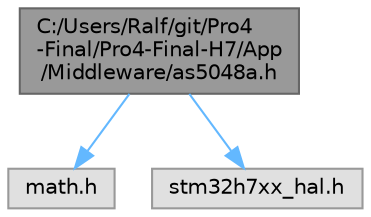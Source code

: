 digraph "C:/Users/Ralf/git/Pro4-Final/Pro4-Final-H7/App/Middleware/as5048a.h"
{
 // LATEX_PDF_SIZE
  bgcolor="transparent";
  edge [fontname=Helvetica,fontsize=10,labelfontname=Helvetica,labelfontsize=10];
  node [fontname=Helvetica,fontsize=10,shape=box,height=0.2,width=0.4];
  Node1 [id="Node000001",label="C:/Users/Ralf/git/Pro4\l-Final/Pro4-Final-H7/App\l/Middleware/as5048a.h",height=0.2,width=0.4,color="gray40", fillcolor="grey60", style="filled", fontcolor="black",tooltip=": Header for as5048a.c file. This file contains the common defines of the application."];
  Node1 -> Node2 [id="edge1_Node000001_Node000002",color="steelblue1",style="solid",tooltip=" "];
  Node2 [id="Node000002",label="math.h",height=0.2,width=0.4,color="grey60", fillcolor="#E0E0E0", style="filled",tooltip=" "];
  Node1 -> Node3 [id="edge2_Node000001_Node000003",color="steelblue1",style="solid",tooltip=" "];
  Node3 [id="Node000003",label="stm32h7xx_hal.h",height=0.2,width=0.4,color="grey60", fillcolor="#E0E0E0", style="filled",tooltip=" "];
}
